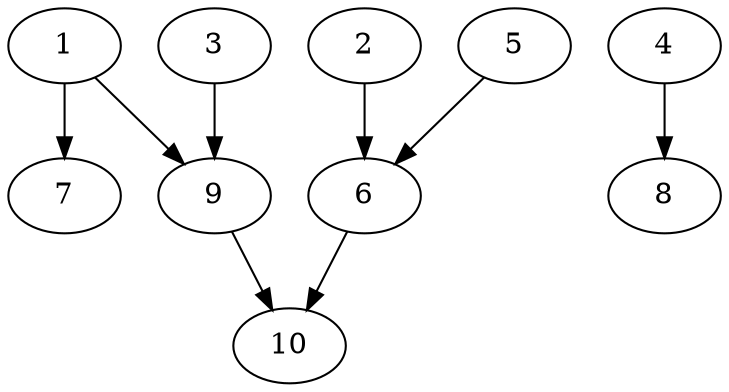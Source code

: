 // DAG automatically generated by daggen at Thu Oct  3 13:58:06 2019
// ./daggen --dot -n 10 --ccr 0.5 --fat 0.7 --regular 0.7 --density 0.5 --mindata 5242880 --maxdata 52428800 
digraph G {
  1 [size="81260544", alpha="0.01", expect_size="40630272"] 
  1 -> 7 [size ="40630272"]
  1 -> 9 [size ="40630272"]
  2 [size="15486976", alpha="0.03", expect_size="7743488"] 
  2 -> 6 [size ="7743488"]
  3 [size="74520576", alpha="0.20", expect_size="37260288"] 
  3 -> 9 [size ="37260288"]
  4 [size="53995520", alpha="0.03", expect_size="26997760"] 
  4 -> 8 [size ="26997760"]
  5 [size="10522624", alpha="0.07", expect_size="5261312"] 
  5 -> 6 [size ="5261312"]
  6 [size="52516864", alpha="0.19", expect_size="26258432"] 
  6 -> 10 [size ="26258432"]
  7 [size="99164160", alpha="0.03", expect_size="49582080"] 
  8 [size="81819648", alpha="0.19", expect_size="40909824"] 
  9 [size="44324864", alpha="0.06", expect_size="22162432"] 
  9 -> 10 [size ="22162432"]
  10 [size="89706496", alpha="0.10", expect_size="44853248"] 
}
